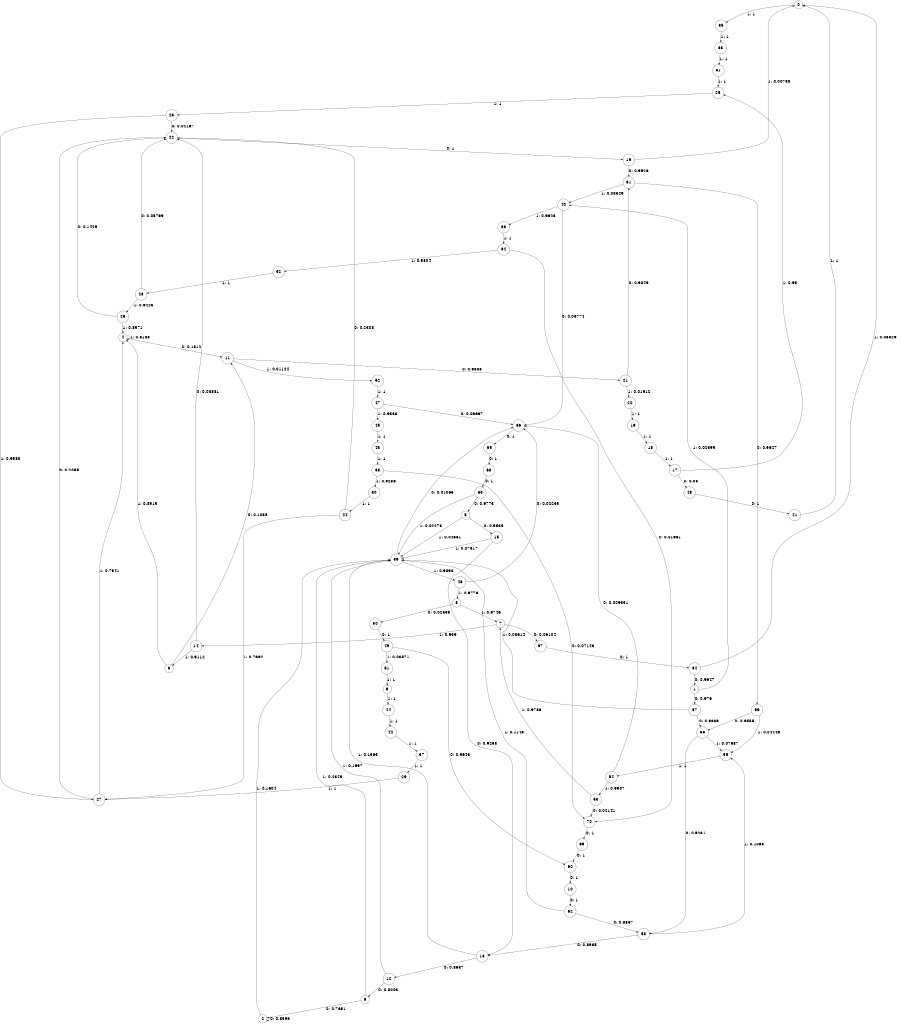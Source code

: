digraph "ch3_face_grouped_diff_L13" {
size = "6,8.5";
ratio = "fill";
node [shape = circle];
node [fontsize = 24];
edge [fontsize = 24];
0 -> 35 [label = "1: 1        "];
1 -> 57 [label = "0: 0.976    "];
1 -> 40 [label = "1: 0.02395  "];
2 -> 2 [label = "0: 0.8396   "];
2 -> 39 [label = "1: 0.1604   "];
3 -> 11 [label = "0: 0.1085   "];
3 -> 4 [label = "1: 0.8915   "];
4 -> 11 [label = "0: 0.1812   "];
4 -> 4 [label = "1: 0.8188   "];
5 -> 15 [label = "0: 0.9535   "];
5 -> 39 [label = "1: 0.04651  "];
6 -> 2 [label = "0: 0.7651   "];
6 -> 39 [label = "1: 0.2349   "];
7 -> 67 [label = "0: 0.06104  "];
7 -> 14 [label = "1: 0.939    "];
8 -> 50 [label = "0: 0.02539  "];
8 -> 7 [label = "1: 0.9746   "];
9 -> 44 [label = "1: 1        "];
10 -> 62 [label = "0: 1        "];
11 -> 21 [label = "0: 0.9888   "];
11 -> 52 [label = "1: 0.01124  "];
12 -> 6 [label = "0: 0.8003   "];
12 -> 39 [label = "1: 0.1997   "];
13 -> 12 [label = "0: 0.8637   "];
13 -> 39 [label = "1: 0.1363   "];
14 -> 22 [label = "0: 0.08881  "];
14 -> 3 [label = "1: 0.9112   "];
15 -> 13 [label = "0: 0.9268   "];
15 -> 39 [label = "1: 0.07317  "];
16 -> 61 [label = "0: 0.9926   "];
16 -> 0 [label = "1: 0.00738  "];
17 -> 48 [label = "0: 0.05     "];
17 -> 25 [label = "1: 0.95     "];
18 -> 17 [label = "1: 1        "];
19 -> 18 [label = "1: 1        "];
20 -> 19 [label = "1: 1        "];
21 -> 61 [label = "0: 0.9849   "];
21 -> 20 [label = "1: 0.01512  "];
22 -> 16 [label = "0: 1        "];
23 -> 22 [label = "0: 0.04167  "];
23 -> 27 [label = "1: 0.9583   "];
24 -> 22 [label = "0: 0.2308   "];
24 -> 27 [label = "1: 0.7692   "];
25 -> 23 [label = "1: 1        "];
26 -> 22 [label = "0: 0.1429   "];
26 -> 4 [label = "1: 0.8571   "];
27 -> 22 [label = "0: 0.2059   "];
27 -> 4 [label = "1: 0.7941   "];
28 -> 22 [label = "0: 0.05769  "];
28 -> 26 [label = "1: 0.9423   "];
29 -> 27 [label = "1: 1        "];
30 -> 24 [label = "1: 1        "];
31 -> 25 [label = "1: 1        "];
32 -> 28 [label = "1: 1        "];
33 -> 31 [label = "1: 1        "];
34 -> 70 [label = "0: 0.01961  "];
34 -> 32 [label = "1: 0.9804   "];
35 -> 33 [label = "1: 1        "];
36 -> 34 [label = "1: 1        "];
37 -> 29 [label = "1: 1        "];
38 -> 70 [label = "0: 0.07143  "];
38 -> 30 [label = "1: 0.9286   "];
39 -> 66 [label = "0: 0.01065  "];
39 -> 46 [label = "1: 0.9893   "];
40 -> 66 [label = "0: 0.03774  "];
40 -> 36 [label = "1: 0.9623   "];
41 -> 0 [label = "1: 1        "];
42 -> 37 [label = "1: 1        "];
43 -> 38 [label = "1: 1        "];
44 -> 42 [label = "1: 1        "];
45 -> 43 [label = "1: 1        "];
46 -> 66 [label = "0: 0.02235  "];
46 -> 8 [label = "1: 0.9776   "];
47 -> 66 [label = "0: 0.06667  "];
47 -> 45 [label = "1: 0.9333   "];
48 -> 41 [label = "0: 1        "];
49 -> 60 [label = "0: 0.9643   "];
49 -> 51 [label = "1: 0.03571  "];
50 -> 49 [label = "0: 1        "];
51 -> 9 [label = "1: 1        "];
52 -> 47 [label = "1: 1        "];
53 -> 70 [label = "0: 0.02141  "];
53 -> 7 [label = "1: 0.9786   "];
54 -> 66 [label = "0: 0.009331  "];
54 -> 53 [label = "1: 0.9907   "];
55 -> 54 [label = "1: 1        "];
56 -> 58 [label = "0: 0.9231   "];
56 -> 55 [label = "1: 0.07687  "];
57 -> 56 [label = "0: 0.9639   "];
57 -> 39 [label = "1: 0.03614  "];
58 -> 13 [label = "0: 0.8935   "];
58 -> 55 [label = "1: 0.1065   "];
59 -> 56 [label = "0: 0.9555   "];
59 -> 55 [label = "1: 0.04446  "];
60 -> 10 [label = "0: 1        "];
61 -> 59 [label = "0: 0.9647   "];
61 -> 40 [label = "1: 0.03529  "];
62 -> 58 [label = "0: 0.8857   "];
62 -> 39 [label = "1: 0.1143   "];
63 -> 5 [label = "0: 0.9773   "];
63 -> 39 [label = "1: 0.02273  "];
64 -> 1 [label = "0: 0.9647   "];
64 -> 0 [label = "1: 0.03529  "];
65 -> 68 [label = "0: 1        "];
66 -> 65 [label = "0: 1        "];
67 -> 64 [label = "0: 1        "];
68 -> 63 [label = "0: 1        "];
69 -> 60 [label = "0: 1        "];
70 -> 69 [label = "0: 1        "];
}